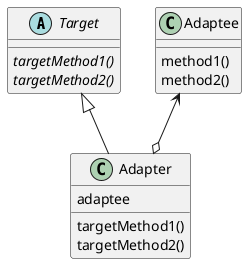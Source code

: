 @startuml
abstract class Target {
	{abstract} targetMethod1()
	{abstract} targetMethod2()
}

class Adapter {
	adaptee
	targetMethod1()
	targetMethod2()
}

class Adaptee {
	method1()
	method2()
}

Target <|-- Adapter
Adaptee <--o Adapter

@enduml
